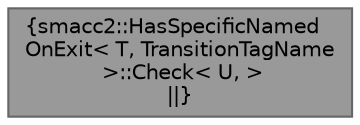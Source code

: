 digraph "smacc2::HasSpecificNamedOnExit&lt; T, TransitionTagName &gt;::Check&lt; U, &gt;"
{
 // LATEX_PDF_SIZE
  bgcolor="transparent";
  edge [fontname=Helvetica,fontsize=10,labelfontname=Helvetica,labelfontsize=10];
  node [fontname=Helvetica,fontsize=10,shape=box,height=0.2,width=0.4];
  Node1 [label="{smacc2::HasSpecificNamed\lOnExit\< T, TransitionTagName\l \>::Check\< U, \>\n||}",height=0.2,width=0.4,color="gray40", fillcolor="grey60", style="filled", fontcolor="black",tooltip=" "];
}
